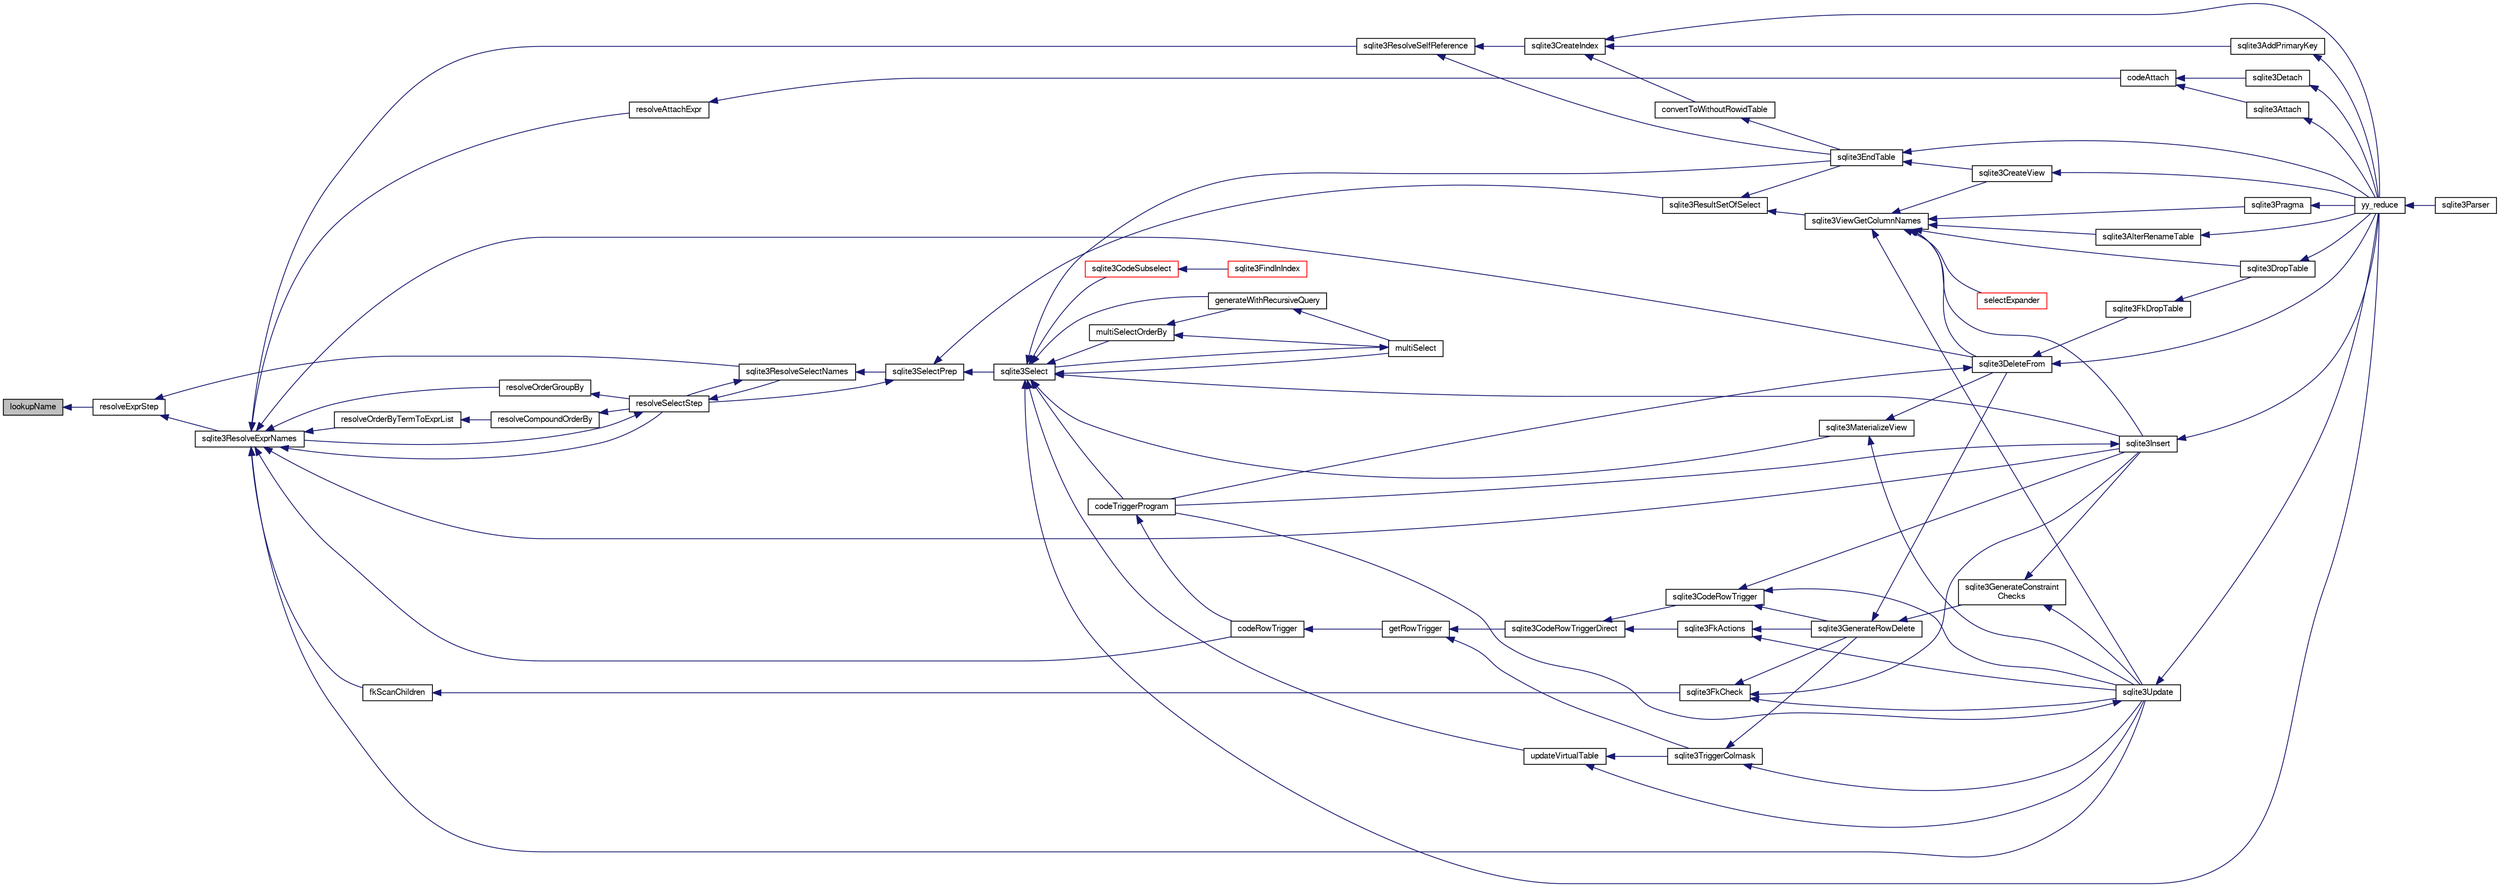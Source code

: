 digraph "lookupName"
{
  edge [fontname="FreeSans",fontsize="10",labelfontname="FreeSans",labelfontsize="10"];
  node [fontname="FreeSans",fontsize="10",shape=record];
  rankdir="LR";
  Node161791 [label="lookupName",height=0.2,width=0.4,color="black", fillcolor="grey75", style="filled", fontcolor="black"];
  Node161791 -> Node161792 [dir="back",color="midnightblue",fontsize="10",style="solid",fontname="FreeSans"];
  Node161792 [label="resolveExprStep",height=0.2,width=0.4,color="black", fillcolor="white", style="filled",URL="$sqlite3_8c.html#a0687a8650fd8a4ebbf5c2c5a75a8fb13"];
  Node161792 -> Node161793 [dir="back",color="midnightblue",fontsize="10",style="solid",fontname="FreeSans"];
  Node161793 [label="sqlite3ResolveExprNames",height=0.2,width=0.4,color="black", fillcolor="white", style="filled",URL="$sqlite3_8c.html#a537cf717a3f847807d3a3fd65da636ad"];
  Node161793 -> Node161794 [dir="back",color="midnightblue",fontsize="10",style="solid",fontname="FreeSans"];
  Node161794 [label="resolveOrderByTermToExprList",height=0.2,width=0.4,color="black", fillcolor="white", style="filled",URL="$sqlite3_8c.html#ac7f7eabdc769257622ad90aac3e02fe6"];
  Node161794 -> Node161795 [dir="back",color="midnightblue",fontsize="10",style="solid",fontname="FreeSans"];
  Node161795 [label="resolveCompoundOrderBy",height=0.2,width=0.4,color="black", fillcolor="white", style="filled",URL="$sqlite3_8c.html#a462c5aa49cfd6aad6a92fa60ddefc569"];
  Node161795 -> Node161796 [dir="back",color="midnightblue",fontsize="10",style="solid",fontname="FreeSans"];
  Node161796 [label="resolveSelectStep",height=0.2,width=0.4,color="black", fillcolor="white", style="filled",URL="$sqlite3_8c.html#a0b9015a9e505c63fd104dcbad672c814"];
  Node161796 -> Node161793 [dir="back",color="midnightblue",fontsize="10",style="solid",fontname="FreeSans"];
  Node161796 -> Node161797 [dir="back",color="midnightblue",fontsize="10",style="solid",fontname="FreeSans"];
  Node161797 [label="sqlite3ResolveSelectNames",height=0.2,width=0.4,color="black", fillcolor="white", style="filled",URL="$sqlite3_8c.html#a0cf10c480643b1ab9eaa02056a400734"];
  Node161797 -> Node161796 [dir="back",color="midnightblue",fontsize="10",style="solid",fontname="FreeSans"];
  Node161797 -> Node161798 [dir="back",color="midnightblue",fontsize="10",style="solid",fontname="FreeSans"];
  Node161798 [label="sqlite3SelectPrep",height=0.2,width=0.4,color="black", fillcolor="white", style="filled",URL="$sqlite3_8c.html#aa4385bd53c0a43dea72fbc23cc78e1c6"];
  Node161798 -> Node161796 [dir="back",color="midnightblue",fontsize="10",style="solid",fontname="FreeSans"];
  Node161798 -> Node161799 [dir="back",color="midnightblue",fontsize="10",style="solid",fontname="FreeSans"];
  Node161799 [label="sqlite3ResultSetOfSelect",height=0.2,width=0.4,color="black", fillcolor="white", style="filled",URL="$sqlite3_8c.html#ade35a86757654a36498d74152aa2fda8"];
  Node161799 -> Node161800 [dir="back",color="midnightblue",fontsize="10",style="solid",fontname="FreeSans"];
  Node161800 [label="sqlite3EndTable",height=0.2,width=0.4,color="black", fillcolor="white", style="filled",URL="$sqlite3_8c.html#a7b5f2c66c0f0b6f819d970ca389768b0"];
  Node161800 -> Node161801 [dir="back",color="midnightblue",fontsize="10",style="solid",fontname="FreeSans"];
  Node161801 [label="sqlite3CreateView",height=0.2,width=0.4,color="black", fillcolor="white", style="filled",URL="$sqlite3_8c.html#a9d85cb00ff71dee5cd9a019503a6982e"];
  Node161801 -> Node161802 [dir="back",color="midnightblue",fontsize="10",style="solid",fontname="FreeSans"];
  Node161802 [label="yy_reduce",height=0.2,width=0.4,color="black", fillcolor="white", style="filled",URL="$sqlite3_8c.html#a7c419a9b25711c666a9a2449ef377f14"];
  Node161802 -> Node161803 [dir="back",color="midnightblue",fontsize="10",style="solid",fontname="FreeSans"];
  Node161803 [label="sqlite3Parser",height=0.2,width=0.4,color="black", fillcolor="white", style="filled",URL="$sqlite3_8c.html#a0327d71a5fabe0b6a343d78a2602e72a"];
  Node161800 -> Node161802 [dir="back",color="midnightblue",fontsize="10",style="solid",fontname="FreeSans"];
  Node161799 -> Node161804 [dir="back",color="midnightblue",fontsize="10",style="solid",fontname="FreeSans"];
  Node161804 [label="sqlite3ViewGetColumnNames",height=0.2,width=0.4,color="black", fillcolor="white", style="filled",URL="$sqlite3_8c.html#aebc7cd8d9e2bd174ae0a60363d3f6ce8"];
  Node161804 -> Node161805 [dir="back",color="midnightblue",fontsize="10",style="solid",fontname="FreeSans"];
  Node161805 [label="sqlite3AlterRenameTable",height=0.2,width=0.4,color="black", fillcolor="white", style="filled",URL="$sqlite3_8c.html#aa5cfdb507ff74e559f2efb0318c96d2c"];
  Node161805 -> Node161802 [dir="back",color="midnightblue",fontsize="10",style="solid",fontname="FreeSans"];
  Node161804 -> Node161801 [dir="back",color="midnightblue",fontsize="10",style="solid",fontname="FreeSans"];
  Node161804 -> Node161806 [dir="back",color="midnightblue",fontsize="10",style="solid",fontname="FreeSans"];
  Node161806 [label="sqlite3DropTable",height=0.2,width=0.4,color="black", fillcolor="white", style="filled",URL="$sqlite3_8c.html#a5534f77364b5568783c0e50db3c9defb"];
  Node161806 -> Node161802 [dir="back",color="midnightblue",fontsize="10",style="solid",fontname="FreeSans"];
  Node161804 -> Node161807 [dir="back",color="midnightblue",fontsize="10",style="solid",fontname="FreeSans"];
  Node161807 [label="sqlite3DeleteFrom",height=0.2,width=0.4,color="black", fillcolor="white", style="filled",URL="$sqlite3_8c.html#ab9b4b45349188b49eabb23f94608a091"];
  Node161807 -> Node161808 [dir="back",color="midnightblue",fontsize="10",style="solid",fontname="FreeSans"];
  Node161808 [label="sqlite3FkDropTable",height=0.2,width=0.4,color="black", fillcolor="white", style="filled",URL="$sqlite3_8c.html#a1218c6fc74e89152ceaa4760e82f5ef9"];
  Node161808 -> Node161806 [dir="back",color="midnightblue",fontsize="10",style="solid",fontname="FreeSans"];
  Node161807 -> Node161809 [dir="back",color="midnightblue",fontsize="10",style="solid",fontname="FreeSans"];
  Node161809 [label="codeTriggerProgram",height=0.2,width=0.4,color="black", fillcolor="white", style="filled",URL="$sqlite3_8c.html#a120801f59d9281d201d2ff4b2606836e"];
  Node161809 -> Node161810 [dir="back",color="midnightblue",fontsize="10",style="solid",fontname="FreeSans"];
  Node161810 [label="codeRowTrigger",height=0.2,width=0.4,color="black", fillcolor="white", style="filled",URL="$sqlite3_8c.html#a463cea5aaaf388b560b206570a0022fc"];
  Node161810 -> Node161811 [dir="back",color="midnightblue",fontsize="10",style="solid",fontname="FreeSans"];
  Node161811 [label="getRowTrigger",height=0.2,width=0.4,color="black", fillcolor="white", style="filled",URL="$sqlite3_8c.html#a69626ef20b540d1a2b19cf56f3f45689"];
  Node161811 -> Node161812 [dir="back",color="midnightblue",fontsize="10",style="solid",fontname="FreeSans"];
  Node161812 [label="sqlite3CodeRowTriggerDirect",height=0.2,width=0.4,color="black", fillcolor="white", style="filled",URL="$sqlite3_8c.html#ad92829f9001bcf89a0299dad5a48acd4"];
  Node161812 -> Node161813 [dir="back",color="midnightblue",fontsize="10",style="solid",fontname="FreeSans"];
  Node161813 [label="sqlite3FkActions",height=0.2,width=0.4,color="black", fillcolor="white", style="filled",URL="$sqlite3_8c.html#a39159bd1623724946c22355ba7f3ef90"];
  Node161813 -> Node161814 [dir="back",color="midnightblue",fontsize="10",style="solid",fontname="FreeSans"];
  Node161814 [label="sqlite3GenerateRowDelete",height=0.2,width=0.4,color="black", fillcolor="white", style="filled",URL="$sqlite3_8c.html#a2c76cbf3027fc18fdbb8cb4cd96b77d9"];
  Node161814 -> Node161807 [dir="back",color="midnightblue",fontsize="10",style="solid",fontname="FreeSans"];
  Node161814 -> Node161815 [dir="back",color="midnightblue",fontsize="10",style="solid",fontname="FreeSans"];
  Node161815 [label="sqlite3GenerateConstraint\lChecks",height=0.2,width=0.4,color="black", fillcolor="white", style="filled",URL="$sqlite3_8c.html#aef639c1e6a0c0a67ca6e7690ad931bd2"];
  Node161815 -> Node161816 [dir="back",color="midnightblue",fontsize="10",style="solid",fontname="FreeSans"];
  Node161816 [label="sqlite3Insert",height=0.2,width=0.4,color="black", fillcolor="white", style="filled",URL="$sqlite3_8c.html#a5b17c9c2000bae6bdff8e6be48d7dc2b"];
  Node161816 -> Node161809 [dir="back",color="midnightblue",fontsize="10",style="solid",fontname="FreeSans"];
  Node161816 -> Node161802 [dir="back",color="midnightblue",fontsize="10",style="solid",fontname="FreeSans"];
  Node161815 -> Node161817 [dir="back",color="midnightblue",fontsize="10",style="solid",fontname="FreeSans"];
  Node161817 [label="sqlite3Update",height=0.2,width=0.4,color="black", fillcolor="white", style="filled",URL="$sqlite3_8c.html#ac5aa67c46e8cc8174566fabe6809fafa"];
  Node161817 -> Node161809 [dir="back",color="midnightblue",fontsize="10",style="solid",fontname="FreeSans"];
  Node161817 -> Node161802 [dir="back",color="midnightblue",fontsize="10",style="solid",fontname="FreeSans"];
  Node161813 -> Node161817 [dir="back",color="midnightblue",fontsize="10",style="solid",fontname="FreeSans"];
  Node161812 -> Node161818 [dir="back",color="midnightblue",fontsize="10",style="solid",fontname="FreeSans"];
  Node161818 [label="sqlite3CodeRowTrigger",height=0.2,width=0.4,color="black", fillcolor="white", style="filled",URL="$sqlite3_8c.html#a37f21393c74de4d01b16761ee9abacd9"];
  Node161818 -> Node161814 [dir="back",color="midnightblue",fontsize="10",style="solid",fontname="FreeSans"];
  Node161818 -> Node161816 [dir="back",color="midnightblue",fontsize="10",style="solid",fontname="FreeSans"];
  Node161818 -> Node161817 [dir="back",color="midnightblue",fontsize="10",style="solid",fontname="FreeSans"];
  Node161811 -> Node161819 [dir="back",color="midnightblue",fontsize="10",style="solid",fontname="FreeSans"];
  Node161819 [label="sqlite3TriggerColmask",height=0.2,width=0.4,color="black", fillcolor="white", style="filled",URL="$sqlite3_8c.html#acace8e99e37ae5e84ea03c65e820c540"];
  Node161819 -> Node161814 [dir="back",color="midnightblue",fontsize="10",style="solid",fontname="FreeSans"];
  Node161819 -> Node161817 [dir="back",color="midnightblue",fontsize="10",style="solid",fontname="FreeSans"];
  Node161807 -> Node161802 [dir="back",color="midnightblue",fontsize="10",style="solid",fontname="FreeSans"];
  Node161804 -> Node161816 [dir="back",color="midnightblue",fontsize="10",style="solid",fontname="FreeSans"];
  Node161804 -> Node161820 [dir="back",color="midnightblue",fontsize="10",style="solid",fontname="FreeSans"];
  Node161820 [label="sqlite3Pragma",height=0.2,width=0.4,color="black", fillcolor="white", style="filled",URL="$sqlite3_8c.html#a111391370f58f8e6a6eca51fd34d62ed"];
  Node161820 -> Node161802 [dir="back",color="midnightblue",fontsize="10",style="solid",fontname="FreeSans"];
  Node161804 -> Node161821 [dir="back",color="midnightblue",fontsize="10",style="solid",fontname="FreeSans"];
  Node161821 [label="selectExpander",height=0.2,width=0.4,color="red", fillcolor="white", style="filled",URL="$sqlite3_8c.html#abee977318fbf74531340c6e41b0ca953"];
  Node161804 -> Node161817 [dir="back",color="midnightblue",fontsize="10",style="solid",fontname="FreeSans"];
  Node161798 -> Node161823 [dir="back",color="midnightblue",fontsize="10",style="solid",fontname="FreeSans"];
  Node161823 [label="sqlite3Select",height=0.2,width=0.4,color="black", fillcolor="white", style="filled",URL="$sqlite3_8c.html#a2465ee8c956209ba4b272477b7c21a45"];
  Node161823 -> Node161824 [dir="back",color="midnightblue",fontsize="10",style="solid",fontname="FreeSans"];
  Node161824 [label="sqlite3CodeSubselect",height=0.2,width=0.4,color="red", fillcolor="white", style="filled",URL="$sqlite3_8c.html#aa69b46d2204a1d1b110107a1be12ee0c"];
  Node161824 -> Node161825 [dir="back",color="midnightblue",fontsize="10",style="solid",fontname="FreeSans"];
  Node161825 [label="sqlite3FindInIndex",height=0.2,width=0.4,color="red", fillcolor="white", style="filled",URL="$sqlite3_8c.html#af7d8c56ab0231f44bb5f87b3fafeffb2"];
  Node161823 -> Node161800 [dir="back",color="midnightblue",fontsize="10",style="solid",fontname="FreeSans"];
  Node161823 -> Node161872 [dir="back",color="midnightblue",fontsize="10",style="solid",fontname="FreeSans"];
  Node161872 [label="sqlite3MaterializeView",height=0.2,width=0.4,color="black", fillcolor="white", style="filled",URL="$sqlite3_8c.html#a4557984b0b75f998fb0c3f231c9b1def"];
  Node161872 -> Node161807 [dir="back",color="midnightblue",fontsize="10",style="solid",fontname="FreeSans"];
  Node161872 -> Node161817 [dir="back",color="midnightblue",fontsize="10",style="solid",fontname="FreeSans"];
  Node161823 -> Node161816 [dir="back",color="midnightblue",fontsize="10",style="solid",fontname="FreeSans"];
  Node161823 -> Node161854 [dir="back",color="midnightblue",fontsize="10",style="solid",fontname="FreeSans"];
  Node161854 [label="generateWithRecursiveQuery",height=0.2,width=0.4,color="black", fillcolor="white", style="filled",URL="$sqlite3_8c.html#ade2c3663fa9c3b9676507984b9483942"];
  Node161854 -> Node161855 [dir="back",color="midnightblue",fontsize="10",style="solid",fontname="FreeSans"];
  Node161855 [label="multiSelect",height=0.2,width=0.4,color="black", fillcolor="white", style="filled",URL="$sqlite3_8c.html#a6456c61f3d9b2389738753cedfa24fa7"];
  Node161855 -> Node161823 [dir="back",color="midnightblue",fontsize="10",style="solid",fontname="FreeSans"];
  Node161823 -> Node161855 [dir="back",color="midnightblue",fontsize="10",style="solid",fontname="FreeSans"];
  Node161823 -> Node161856 [dir="back",color="midnightblue",fontsize="10",style="solid",fontname="FreeSans"];
  Node161856 [label="multiSelectOrderBy",height=0.2,width=0.4,color="black", fillcolor="white", style="filled",URL="$sqlite3_8c.html#afcdb8488c6f4dfdadaf9f04bca35b808"];
  Node161856 -> Node161854 [dir="back",color="midnightblue",fontsize="10",style="solid",fontname="FreeSans"];
  Node161856 -> Node161855 [dir="back",color="midnightblue",fontsize="10",style="solid",fontname="FreeSans"];
  Node161823 -> Node161809 [dir="back",color="midnightblue",fontsize="10",style="solid",fontname="FreeSans"];
  Node161823 -> Node161873 [dir="back",color="midnightblue",fontsize="10",style="solid",fontname="FreeSans"];
  Node161873 [label="updateVirtualTable",height=0.2,width=0.4,color="black", fillcolor="white", style="filled",URL="$sqlite3_8c.html#a740220531db9293c39a2cdd7da3f74e1"];
  Node161873 -> Node161819 [dir="back",color="midnightblue",fontsize="10",style="solid",fontname="FreeSans"];
  Node161873 -> Node161817 [dir="back",color="midnightblue",fontsize="10",style="solid",fontname="FreeSans"];
  Node161823 -> Node161802 [dir="back",color="midnightblue",fontsize="10",style="solid",fontname="FreeSans"];
  Node161793 -> Node161874 [dir="back",color="midnightblue",fontsize="10",style="solid",fontname="FreeSans"];
  Node161874 [label="resolveOrderGroupBy",height=0.2,width=0.4,color="black", fillcolor="white", style="filled",URL="$sqlite3_8c.html#a4dc8ed6177a5de887eae1010992e3d00"];
  Node161874 -> Node161796 [dir="back",color="midnightblue",fontsize="10",style="solid",fontname="FreeSans"];
  Node161793 -> Node161796 [dir="back",color="midnightblue",fontsize="10",style="solid",fontname="FreeSans"];
  Node161793 -> Node161875 [dir="back",color="midnightblue",fontsize="10",style="solid",fontname="FreeSans"];
  Node161875 [label="sqlite3ResolveSelfReference",height=0.2,width=0.4,color="black", fillcolor="white", style="filled",URL="$sqlite3_8c.html#ab524095a849de78f8728167d19336094"];
  Node161875 -> Node161800 [dir="back",color="midnightblue",fontsize="10",style="solid",fontname="FreeSans"];
  Node161875 -> Node161834 [dir="back",color="midnightblue",fontsize="10",style="solid",fontname="FreeSans"];
  Node161834 [label="sqlite3CreateIndex",height=0.2,width=0.4,color="black", fillcolor="white", style="filled",URL="$sqlite3_8c.html#a8dbe5e590ab6c58a8c45f34f7c81e825"];
  Node161834 -> Node161835 [dir="back",color="midnightblue",fontsize="10",style="solid",fontname="FreeSans"];
  Node161835 [label="sqlite3AddPrimaryKey",height=0.2,width=0.4,color="black", fillcolor="white", style="filled",URL="$sqlite3_8c.html#af2b0672c3379d2a7d927d210ae0ade62"];
  Node161835 -> Node161802 [dir="back",color="midnightblue",fontsize="10",style="solid",fontname="FreeSans"];
  Node161834 -> Node161836 [dir="back",color="midnightblue",fontsize="10",style="solid",fontname="FreeSans"];
  Node161836 [label="convertToWithoutRowidTable",height=0.2,width=0.4,color="black", fillcolor="white", style="filled",URL="$sqlite3_8c.html#a0d41effc4e4a0ba740429a08f6747313"];
  Node161836 -> Node161800 [dir="back",color="midnightblue",fontsize="10",style="solid",fontname="FreeSans"];
  Node161834 -> Node161802 [dir="back",color="midnightblue",fontsize="10",style="solid",fontname="FreeSans"];
  Node161793 -> Node161876 [dir="back",color="midnightblue",fontsize="10",style="solid",fontname="FreeSans"];
  Node161876 [label="resolveAttachExpr",height=0.2,width=0.4,color="black", fillcolor="white", style="filled",URL="$sqlite3_8c.html#a2b0ae2ee3fae38ccc805f582a9ce38f5"];
  Node161876 -> Node161849 [dir="back",color="midnightblue",fontsize="10",style="solid",fontname="FreeSans"];
  Node161849 [label="codeAttach",height=0.2,width=0.4,color="black", fillcolor="white", style="filled",URL="$sqlite3_8c.html#ade4e9e30d828a19c191fdcb098676d5b"];
  Node161849 -> Node161850 [dir="back",color="midnightblue",fontsize="10",style="solid",fontname="FreeSans"];
  Node161850 [label="sqlite3Detach",height=0.2,width=0.4,color="black", fillcolor="white", style="filled",URL="$sqlite3_8c.html#ab1a5a0b01c7560aef5e0b8603a68747d"];
  Node161850 -> Node161802 [dir="back",color="midnightblue",fontsize="10",style="solid",fontname="FreeSans"];
  Node161849 -> Node161851 [dir="back",color="midnightblue",fontsize="10",style="solid",fontname="FreeSans"];
  Node161851 [label="sqlite3Attach",height=0.2,width=0.4,color="black", fillcolor="white", style="filled",URL="$sqlite3_8c.html#ae0907fe0b43cc1b4c7e6a16213e8546f"];
  Node161851 -> Node161802 [dir="back",color="midnightblue",fontsize="10",style="solid",fontname="FreeSans"];
  Node161793 -> Node161807 [dir="back",color="midnightblue",fontsize="10",style="solid",fontname="FreeSans"];
  Node161793 -> Node161843 [dir="back",color="midnightblue",fontsize="10",style="solid",fontname="FreeSans"];
  Node161843 [label="fkScanChildren",height=0.2,width=0.4,color="black", fillcolor="white", style="filled",URL="$sqlite3_8c.html#a67c9dcb484336b3155e7a82a037d4691"];
  Node161843 -> Node161844 [dir="back",color="midnightblue",fontsize="10",style="solid",fontname="FreeSans"];
  Node161844 [label="sqlite3FkCheck",height=0.2,width=0.4,color="black", fillcolor="white", style="filled",URL="$sqlite3_8c.html#aa38fb76c7d6f48f19772877a41703b92"];
  Node161844 -> Node161814 [dir="back",color="midnightblue",fontsize="10",style="solid",fontname="FreeSans"];
  Node161844 -> Node161816 [dir="back",color="midnightblue",fontsize="10",style="solid",fontname="FreeSans"];
  Node161844 -> Node161817 [dir="back",color="midnightblue",fontsize="10",style="solid",fontname="FreeSans"];
  Node161793 -> Node161816 [dir="back",color="midnightblue",fontsize="10",style="solid",fontname="FreeSans"];
  Node161793 -> Node161810 [dir="back",color="midnightblue",fontsize="10",style="solid",fontname="FreeSans"];
  Node161793 -> Node161817 [dir="back",color="midnightblue",fontsize="10",style="solid",fontname="FreeSans"];
  Node161792 -> Node161797 [dir="back",color="midnightblue",fontsize="10",style="solid",fontname="FreeSans"];
}
